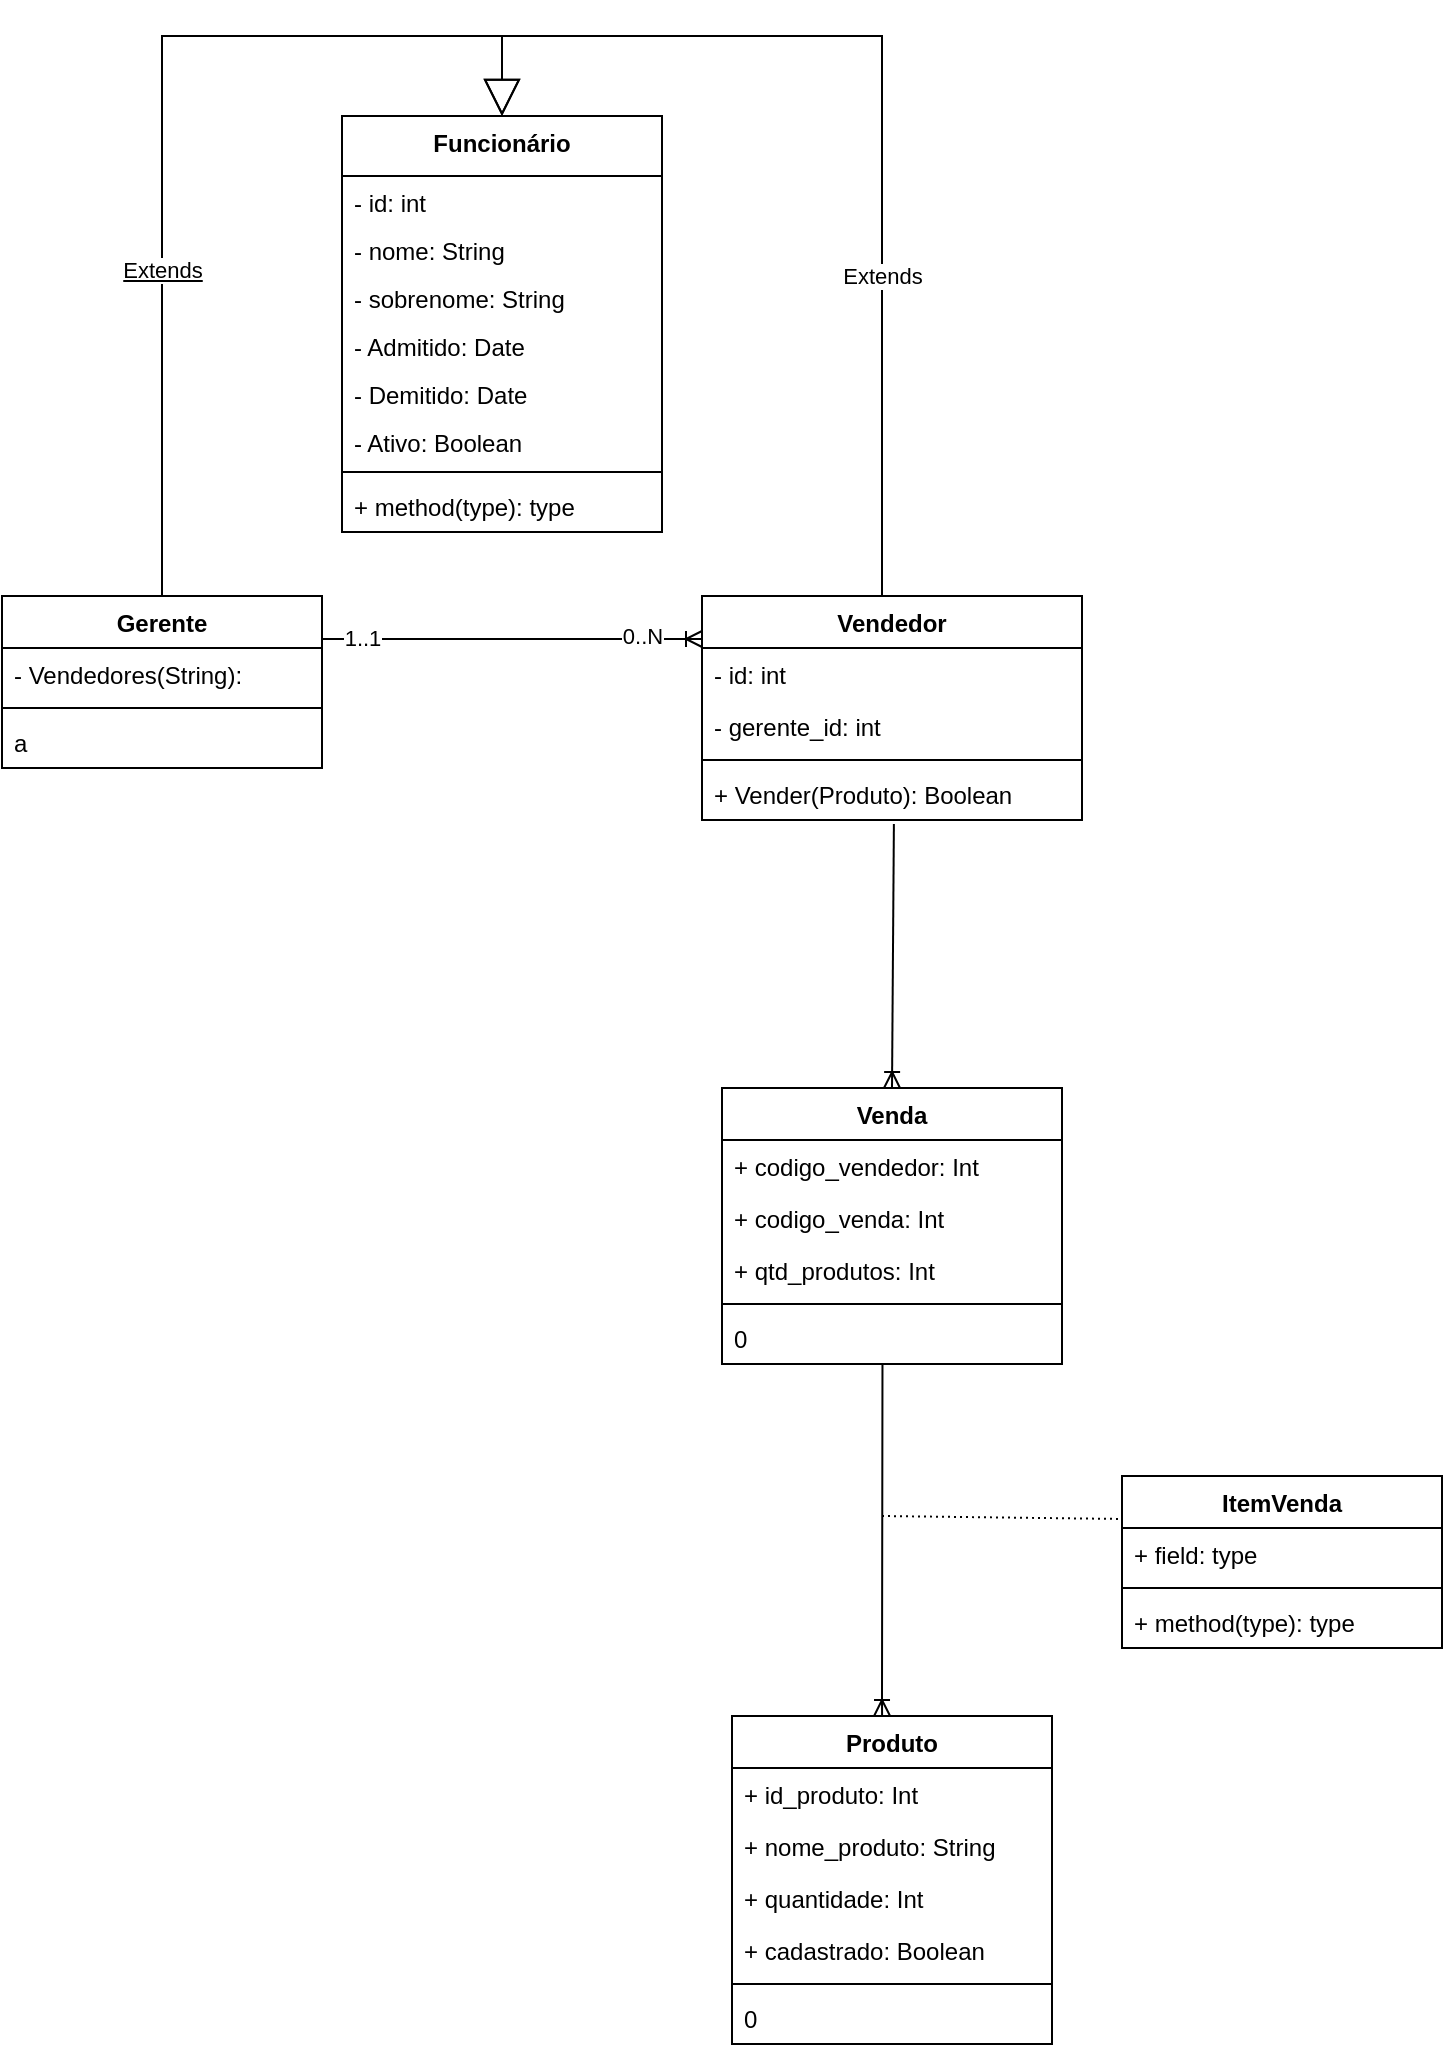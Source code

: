 <mxfile version="20.0.0" type="github">
  <diagram id="Yc3sJ6PLqbWLHXm8ePQD" name="Page-1">
    <mxGraphModel dx="1787" dy="2081" grid="1" gridSize="10" guides="1" tooltips="1" connect="1" arrows="1" fold="1" page="1" pageScale="1" pageWidth="850" pageHeight="1100" math="0" shadow="0">
      <root>
        <mxCell id="0" />
        <mxCell id="1" parent="0" />
        <mxCell id="ZTg7QbxthFuaDweqiiDR-2" value="Funcionário" style="swimlane;fontStyle=1;align=center;verticalAlign=top;childLayout=stackLayout;horizontal=1;startSize=30;horizontalStack=0;resizeParent=1;resizeParentMax=0;resizeLast=0;collapsible=1;marginBottom=0;" vertex="1" parent="1">
          <mxGeometry x="190" y="50" width="160" height="208" as="geometry">
            <mxRectangle x="200" y="390" width="110" height="30" as="alternateBounds" />
          </mxGeometry>
        </mxCell>
        <mxCell id="ZTg7QbxthFuaDweqiiDR-3" value="- id: int" style="text;strokeColor=none;fillColor=none;align=left;verticalAlign=top;spacingLeft=4;spacingRight=4;overflow=hidden;rotatable=0;points=[[0,0.5],[1,0.5]];portConstraint=eastwest;" vertex="1" parent="ZTg7QbxthFuaDweqiiDR-2">
          <mxGeometry y="30" width="160" height="24" as="geometry" />
        </mxCell>
        <mxCell id="ZTg7QbxthFuaDweqiiDR-10" value="- nome: String" style="text;strokeColor=none;fillColor=none;align=left;verticalAlign=top;spacingLeft=4;spacingRight=4;overflow=hidden;rotatable=0;points=[[0,0.5],[1,0.5]];portConstraint=eastwest;" vertex="1" parent="ZTg7QbxthFuaDweqiiDR-2">
          <mxGeometry y="54" width="160" height="24" as="geometry" />
        </mxCell>
        <mxCell id="ZTg7QbxthFuaDweqiiDR-23" value="- sobrenome: String" style="text;strokeColor=none;fillColor=none;align=left;verticalAlign=top;spacingLeft=4;spacingRight=4;overflow=hidden;rotatable=0;points=[[0,0.5],[1,0.5]];portConstraint=eastwest;" vertex="1" parent="ZTg7QbxthFuaDweqiiDR-2">
          <mxGeometry y="78" width="160" height="24" as="geometry" />
        </mxCell>
        <mxCell id="ZTg7QbxthFuaDweqiiDR-24" value="- Admitido: Date" style="text;strokeColor=none;fillColor=none;align=left;verticalAlign=top;spacingLeft=4;spacingRight=4;overflow=hidden;rotatable=0;points=[[0,0.5],[1,0.5]];portConstraint=eastwest;" vertex="1" parent="ZTg7QbxthFuaDweqiiDR-2">
          <mxGeometry y="102" width="160" height="24" as="geometry" />
        </mxCell>
        <mxCell id="ZTg7QbxthFuaDweqiiDR-28" value="- Demitido: Date" style="text;strokeColor=none;fillColor=none;align=left;verticalAlign=top;spacingLeft=4;spacingRight=4;overflow=hidden;rotatable=0;points=[[0,0.5],[1,0.5]];portConstraint=eastwest;" vertex="1" parent="ZTg7QbxthFuaDweqiiDR-2">
          <mxGeometry y="126" width="160" height="24" as="geometry" />
        </mxCell>
        <mxCell id="ZTg7QbxthFuaDweqiiDR-25" value="- Ativo: Boolean" style="text;strokeColor=none;fillColor=none;align=left;verticalAlign=top;spacingLeft=4;spacingRight=4;overflow=hidden;rotatable=0;points=[[0,0.5],[1,0.5]];portConstraint=eastwest;" vertex="1" parent="ZTg7QbxthFuaDweqiiDR-2">
          <mxGeometry y="150" width="160" height="24" as="geometry" />
        </mxCell>
        <mxCell id="ZTg7QbxthFuaDweqiiDR-4" value="" style="line;strokeWidth=1;fillColor=none;align=left;verticalAlign=middle;spacingTop=-1;spacingLeft=3;spacingRight=3;rotatable=0;labelPosition=right;points=[];portConstraint=eastwest;" vertex="1" parent="ZTg7QbxthFuaDweqiiDR-2">
          <mxGeometry y="174" width="160" height="8" as="geometry" />
        </mxCell>
        <mxCell id="ZTg7QbxthFuaDweqiiDR-5" value="+ method(type): type" style="text;strokeColor=none;fillColor=none;align=left;verticalAlign=top;spacingLeft=4;spacingRight=4;overflow=hidden;rotatable=0;points=[[0,0.5],[1,0.5]];portConstraint=eastwest;" vertex="1" parent="ZTg7QbxthFuaDweqiiDR-2">
          <mxGeometry y="182" width="160" height="26" as="geometry" />
        </mxCell>
        <mxCell id="ZTg7QbxthFuaDweqiiDR-11" value="Gerente" style="swimlane;fontStyle=1;align=center;verticalAlign=top;childLayout=stackLayout;horizontal=1;startSize=26;horizontalStack=0;resizeParent=1;resizeParentMax=0;resizeLast=0;collapsible=1;marginBottom=0;" vertex="1" parent="1">
          <mxGeometry x="20" y="290" width="160" height="86" as="geometry" />
        </mxCell>
        <mxCell id="ZTg7QbxthFuaDweqiiDR-12" value="- Vendedores(String):" style="text;strokeColor=none;fillColor=none;align=left;verticalAlign=top;spacingLeft=4;spacingRight=4;overflow=hidden;rotatable=0;points=[[0,0.5],[1,0.5]];portConstraint=eastwest;" vertex="1" parent="ZTg7QbxthFuaDweqiiDR-11">
          <mxGeometry y="26" width="160" height="26" as="geometry" />
        </mxCell>
        <mxCell id="ZTg7QbxthFuaDweqiiDR-13" value="" style="line;strokeWidth=1;fillColor=none;align=left;verticalAlign=middle;spacingTop=-1;spacingLeft=3;spacingRight=3;rotatable=0;labelPosition=right;points=[];portConstraint=eastwest;" vertex="1" parent="ZTg7QbxthFuaDweqiiDR-11">
          <mxGeometry y="52" width="160" height="8" as="geometry" />
        </mxCell>
        <mxCell id="ZTg7QbxthFuaDweqiiDR-14" value="a" style="text;strokeColor=none;fillColor=none;align=left;verticalAlign=top;spacingLeft=4;spacingRight=4;overflow=hidden;rotatable=0;points=[[0,0.5],[1,0.5]];portConstraint=eastwest;" vertex="1" parent="ZTg7QbxthFuaDweqiiDR-11">
          <mxGeometry y="60" width="160" height="26" as="geometry" />
        </mxCell>
        <mxCell id="ZTg7QbxthFuaDweqiiDR-16" value="Vendedor" style="swimlane;fontStyle=1;align=center;verticalAlign=top;childLayout=stackLayout;horizontal=1;startSize=26;horizontalStack=0;resizeParent=1;resizeParentMax=0;resizeLast=0;collapsible=1;marginBottom=0;" vertex="1" parent="1">
          <mxGeometry x="370" y="290" width="190" height="112" as="geometry" />
        </mxCell>
        <mxCell id="ZTg7QbxthFuaDweqiiDR-17" value="- id: int" style="text;strokeColor=none;fillColor=none;align=left;verticalAlign=top;spacingLeft=4;spacingRight=4;overflow=hidden;rotatable=0;points=[[0,0.5],[1,0.5]];portConstraint=eastwest;" vertex="1" parent="ZTg7QbxthFuaDweqiiDR-16">
          <mxGeometry y="26" width="190" height="26" as="geometry" />
        </mxCell>
        <mxCell id="ZTg7QbxthFuaDweqiiDR-45" value="- gerente_id: int " style="text;strokeColor=none;fillColor=none;align=left;verticalAlign=top;spacingLeft=4;spacingRight=4;overflow=hidden;rotatable=0;points=[[0,0.5],[1,0.5]];portConstraint=eastwest;" vertex="1" parent="ZTg7QbxthFuaDweqiiDR-16">
          <mxGeometry y="52" width="190" height="26" as="geometry" />
        </mxCell>
        <mxCell id="ZTg7QbxthFuaDweqiiDR-18" value="" style="line;strokeWidth=1;fillColor=none;align=left;verticalAlign=middle;spacingTop=-1;spacingLeft=3;spacingRight=3;rotatable=0;labelPosition=right;points=[];portConstraint=eastwest;" vertex="1" parent="ZTg7QbxthFuaDweqiiDR-16">
          <mxGeometry y="78" width="190" height="8" as="geometry" />
        </mxCell>
        <mxCell id="ZTg7QbxthFuaDweqiiDR-19" value="+ Vender(Produto): Boolean" style="text;strokeColor=none;fillColor=none;align=left;verticalAlign=top;spacingLeft=4;spacingRight=4;overflow=hidden;rotatable=0;points=[[0,0.5],[1,0.5]];portConstraint=eastwest;" vertex="1" parent="ZTg7QbxthFuaDweqiiDR-16">
          <mxGeometry y="86" width="190" height="26" as="geometry" />
        </mxCell>
        <mxCell id="ZTg7QbxthFuaDweqiiDR-32" value="Venda" style="swimlane;fontStyle=1;align=center;verticalAlign=top;childLayout=stackLayout;horizontal=1;startSize=26;horizontalStack=0;resizeParent=1;resizeParentMax=0;resizeLast=0;collapsible=1;marginBottom=0;" vertex="1" parent="1">
          <mxGeometry x="380" y="536" width="170" height="138" as="geometry" />
        </mxCell>
        <mxCell id="ZTg7QbxthFuaDweqiiDR-50" value="+ codigo_vendedor: Int" style="text;strokeColor=none;fillColor=none;align=left;verticalAlign=top;spacingLeft=4;spacingRight=4;overflow=hidden;rotatable=0;points=[[0,0.5],[1,0.5]];portConstraint=eastwest;" vertex="1" parent="ZTg7QbxthFuaDweqiiDR-32">
          <mxGeometry y="26" width="170" height="26" as="geometry" />
        </mxCell>
        <mxCell id="ZTg7QbxthFuaDweqiiDR-74" value="+ codigo_venda: Int" style="text;strokeColor=none;fillColor=none;align=left;verticalAlign=top;spacingLeft=4;spacingRight=4;overflow=hidden;rotatable=0;points=[[0,0.5],[1,0.5]];portConstraint=eastwest;" vertex="1" parent="ZTg7QbxthFuaDweqiiDR-32">
          <mxGeometry y="52" width="170" height="26" as="geometry" />
        </mxCell>
        <mxCell id="ZTg7QbxthFuaDweqiiDR-33" value="+ qtd_produtos: Int" style="text;strokeColor=none;fillColor=none;align=left;verticalAlign=top;spacingLeft=4;spacingRight=4;overflow=hidden;rotatable=0;points=[[0,0.5],[1,0.5]];portConstraint=eastwest;" vertex="1" parent="ZTg7QbxthFuaDweqiiDR-32">
          <mxGeometry y="78" width="170" height="26" as="geometry" />
        </mxCell>
        <mxCell id="ZTg7QbxthFuaDweqiiDR-34" value="" style="line;strokeWidth=1;fillColor=none;align=left;verticalAlign=middle;spacingTop=-1;spacingLeft=3;spacingRight=3;rotatable=0;labelPosition=right;points=[];portConstraint=eastwest;" vertex="1" parent="ZTg7QbxthFuaDweqiiDR-32">
          <mxGeometry y="104" width="170" height="8" as="geometry" />
        </mxCell>
        <mxCell id="ZTg7QbxthFuaDweqiiDR-35" value="0" style="text;strokeColor=none;fillColor=none;align=left;verticalAlign=top;spacingLeft=4;spacingRight=4;overflow=hidden;rotatable=0;points=[[0,0.5],[1,0.5]];portConstraint=eastwest;" vertex="1" parent="ZTg7QbxthFuaDweqiiDR-32">
          <mxGeometry y="112" width="170" height="26" as="geometry" />
        </mxCell>
        <mxCell id="ZTg7QbxthFuaDweqiiDR-36" value="Extends" style="endArrow=block;endSize=16;endFill=0;html=1;rounded=0;elbow=vertical;fontStyle=4;entryX=0.5;entryY=0;entryDx=0;entryDy=0;exitX=0.5;exitY=0;exitDx=0;exitDy=0;edgeStyle=orthogonalEdgeStyle;" edge="1" parent="1" source="ZTg7QbxthFuaDweqiiDR-11" target="ZTg7QbxthFuaDweqiiDR-2">
          <mxGeometry x="-0.334" width="160" relative="1" as="geometry">
            <mxPoint x="90" y="119" as="sourcePoint" />
            <mxPoint x="330" y="169" as="targetPoint" />
            <Array as="points">
              <mxPoint x="100" y="10" />
              <mxPoint x="270" y="10" />
            </Array>
            <mxPoint as="offset" />
          </mxGeometry>
        </mxCell>
        <mxCell id="ZTg7QbxthFuaDweqiiDR-37" value="Extends" style="endArrow=block;endSize=16;endFill=0;html=1;rounded=0;elbow=vertical;entryX=0.5;entryY=0;entryDx=0;entryDy=0;exitX=0.5;exitY=0;exitDx=0;exitDy=0;edgeStyle=orthogonalEdgeStyle;" edge="1" parent="1" source="ZTg7QbxthFuaDweqiiDR-16" target="ZTg7QbxthFuaDweqiiDR-2">
          <mxGeometry x="-0.36" width="160" relative="1" as="geometry">
            <mxPoint x="440" y="160" as="sourcePoint" />
            <mxPoint x="370" y="210" as="targetPoint" />
            <Array as="points">
              <mxPoint x="460" y="10" />
              <mxPoint x="270" y="10" />
            </Array>
            <mxPoint as="offset" />
          </mxGeometry>
        </mxCell>
        <mxCell id="ZTg7QbxthFuaDweqiiDR-51" value="Produto" style="swimlane;fontStyle=1;align=center;verticalAlign=top;childLayout=stackLayout;horizontal=1;startSize=26;horizontalStack=0;resizeParent=1;resizeParentMax=0;resizeLast=0;collapsible=1;marginBottom=0;" vertex="1" parent="1">
          <mxGeometry x="385" y="850" width="160" height="164" as="geometry">
            <mxRectangle x="385" y="850" width="90" height="26" as="alternateBounds" />
          </mxGeometry>
        </mxCell>
        <mxCell id="ZTg7QbxthFuaDweqiiDR-52" value="+ id_produto: Int" style="text;strokeColor=none;fillColor=none;align=left;verticalAlign=top;spacingLeft=4;spacingRight=4;overflow=hidden;rotatable=0;points=[[0,0.5],[1,0.5]];portConstraint=eastwest;" vertex="1" parent="ZTg7QbxthFuaDweqiiDR-51">
          <mxGeometry y="26" width="160" height="26" as="geometry" />
        </mxCell>
        <mxCell id="ZTg7QbxthFuaDweqiiDR-82" value="+ nome_produto: String" style="text;strokeColor=none;fillColor=none;align=left;verticalAlign=top;spacingLeft=4;spacingRight=4;overflow=hidden;rotatable=0;points=[[0,0.5],[1,0.5]];portConstraint=eastwest;" vertex="1" parent="ZTg7QbxthFuaDweqiiDR-51">
          <mxGeometry y="52" width="160" height="26" as="geometry" />
        </mxCell>
        <mxCell id="ZTg7QbxthFuaDweqiiDR-83" value="+ quantidade: Int" style="text;strokeColor=none;fillColor=none;align=left;verticalAlign=top;spacingLeft=4;spacingRight=4;overflow=hidden;rotatable=0;points=[[0,0.5],[1,0.5]];portConstraint=eastwest;" vertex="1" parent="ZTg7QbxthFuaDweqiiDR-51">
          <mxGeometry y="78" width="160" height="26" as="geometry" />
        </mxCell>
        <mxCell id="ZTg7QbxthFuaDweqiiDR-84" value="+ cadastrado: Boolean" style="text;strokeColor=none;fillColor=none;align=left;verticalAlign=top;spacingLeft=4;spacingRight=4;overflow=hidden;rotatable=0;points=[[0,0.5],[1,0.5]];portConstraint=eastwest;" vertex="1" parent="ZTg7QbxthFuaDweqiiDR-51">
          <mxGeometry y="104" width="160" height="26" as="geometry" />
        </mxCell>
        <mxCell id="ZTg7QbxthFuaDweqiiDR-53" value="" style="line;strokeWidth=1;fillColor=none;align=left;verticalAlign=middle;spacingTop=-1;spacingLeft=3;spacingRight=3;rotatable=0;labelPosition=right;points=[];portConstraint=eastwest;" vertex="1" parent="ZTg7QbxthFuaDweqiiDR-51">
          <mxGeometry y="130" width="160" height="8" as="geometry" />
        </mxCell>
        <mxCell id="ZTg7QbxthFuaDweqiiDR-54" value="0" style="text;strokeColor=none;fillColor=none;align=left;verticalAlign=top;spacingLeft=4;spacingRight=4;overflow=hidden;rotatable=0;points=[[0,0.5],[1,0.5]];portConstraint=eastwest;" vertex="1" parent="ZTg7QbxthFuaDweqiiDR-51">
          <mxGeometry y="138" width="160" height="26" as="geometry" />
        </mxCell>
        <mxCell id="ZTg7QbxthFuaDweqiiDR-60" value="" style="fontSize=12;html=1;endArrow=ERoneToMany;rounded=0;elbow=vertical;exitX=1;exitY=0.25;exitDx=0;exitDy=0;entryX=0;entryY=0.192;entryDx=0;entryDy=0;entryPerimeter=0;" edge="1" parent="1" source="ZTg7QbxthFuaDweqiiDR-11" target="ZTg7QbxthFuaDweqiiDR-16">
          <mxGeometry width="100" height="100" relative="1" as="geometry">
            <mxPoint x="220" y="300" as="sourcePoint" />
            <mxPoint x="360" y="310" as="targetPoint" />
          </mxGeometry>
        </mxCell>
        <mxCell id="ZTg7QbxthFuaDweqiiDR-61" value="0..N" style="edgeLabel;html=1;align=center;verticalAlign=middle;resizable=0;points=[];" vertex="1" connectable="0" parent="ZTg7QbxthFuaDweqiiDR-60">
          <mxGeometry x="0.794" y="2" relative="1" as="geometry">
            <mxPoint x="-11" as="offset" />
          </mxGeometry>
        </mxCell>
        <mxCell id="ZTg7QbxthFuaDweqiiDR-62" value="1..1" style="edgeLabel;html=1;align=center;verticalAlign=middle;resizable=0;points=[];" vertex="1" connectable="0" parent="ZTg7QbxthFuaDweqiiDR-60">
          <mxGeometry x="-0.865" y="-1" relative="1" as="geometry">
            <mxPoint x="7" y="-2" as="offset" />
          </mxGeometry>
        </mxCell>
        <mxCell id="ZTg7QbxthFuaDweqiiDR-70" value="" style="fontSize=12;html=1;endArrow=ERoneToMany;rounded=0;elbow=vertical;exitX=0.505;exitY=1.077;exitDx=0;exitDy=0;exitPerimeter=0;entryX=0.5;entryY=0;entryDx=0;entryDy=0;" edge="1" parent="1" source="ZTg7QbxthFuaDweqiiDR-19" target="ZTg7QbxthFuaDweqiiDR-32">
          <mxGeometry width="100" height="100" relative="1" as="geometry">
            <mxPoint x="420" y="540" as="sourcePoint" />
            <mxPoint x="520" y="440" as="targetPoint" />
          </mxGeometry>
        </mxCell>
        <mxCell id="ZTg7QbxthFuaDweqiiDR-75" value="ItemVenda" style="swimlane;fontStyle=1;align=center;verticalAlign=top;childLayout=stackLayout;horizontal=1;startSize=26;horizontalStack=0;resizeParent=1;resizeParentMax=0;resizeLast=0;collapsible=1;marginBottom=0;" vertex="1" parent="1">
          <mxGeometry x="580" y="730" width="160" height="86" as="geometry" />
        </mxCell>
        <mxCell id="ZTg7QbxthFuaDweqiiDR-76" value="+ field: type" style="text;strokeColor=none;fillColor=none;align=left;verticalAlign=top;spacingLeft=4;spacingRight=4;overflow=hidden;rotatable=0;points=[[0,0.5],[1,0.5]];portConstraint=eastwest;" vertex="1" parent="ZTg7QbxthFuaDweqiiDR-75">
          <mxGeometry y="26" width="160" height="26" as="geometry" />
        </mxCell>
        <mxCell id="ZTg7QbxthFuaDweqiiDR-77" value="" style="line;strokeWidth=1;fillColor=none;align=left;verticalAlign=middle;spacingTop=-1;spacingLeft=3;spacingRight=3;rotatable=0;labelPosition=right;points=[];portConstraint=eastwest;" vertex="1" parent="ZTg7QbxthFuaDweqiiDR-75">
          <mxGeometry y="52" width="160" height="8" as="geometry" />
        </mxCell>
        <mxCell id="ZTg7QbxthFuaDweqiiDR-78" value="+ method(type): type" style="text;strokeColor=none;fillColor=none;align=left;verticalAlign=top;spacingLeft=4;spacingRight=4;overflow=hidden;rotatable=0;points=[[0,0.5],[1,0.5]];portConstraint=eastwest;" vertex="1" parent="ZTg7QbxthFuaDweqiiDR-75">
          <mxGeometry y="60" width="160" height="26" as="geometry" />
        </mxCell>
        <mxCell id="ZTg7QbxthFuaDweqiiDR-79" value="" style="fontSize=12;html=1;endArrow=ERoneToMany;rounded=0;elbow=vertical;exitX=0.472;exitY=1.001;exitDx=0;exitDy=0;exitPerimeter=0;entryX=0.469;entryY=0;entryDx=0;entryDy=0;entryPerimeter=0;" edge="1" parent="1" source="ZTg7QbxthFuaDweqiiDR-35" target="ZTg7QbxthFuaDweqiiDR-51">
          <mxGeometry width="100" height="100" relative="1" as="geometry">
            <mxPoint x="460" y="680" as="sourcePoint" />
            <mxPoint x="470" y="830" as="targetPoint" />
            <Array as="points">
              <mxPoint x="460" y="840" />
            </Array>
          </mxGeometry>
        </mxCell>
        <mxCell id="ZTg7QbxthFuaDweqiiDR-80" value="" style="endArrow=none;html=1;rounded=0;dashed=1;dashPattern=1 2;elbow=vertical;entryX=0;entryY=0.25;entryDx=0;entryDy=0;" edge="1" parent="1" target="ZTg7QbxthFuaDweqiiDR-75">
          <mxGeometry relative="1" as="geometry">
            <mxPoint x="460" y="750" as="sourcePoint" />
            <mxPoint x="560" y="770" as="targetPoint" />
          </mxGeometry>
        </mxCell>
      </root>
    </mxGraphModel>
  </diagram>
</mxfile>
